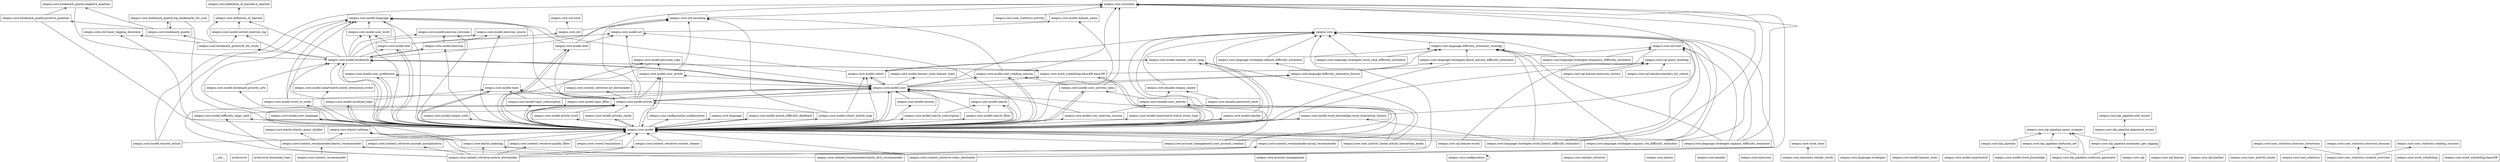 digraph "packages" {
rankdir=BT
charset="utf-8"
"__init__" [color="black", label=<__init__>, shape="box", style="solid"];
"archrcover" [color="black", label=<archrcover>, shape="box", style="solid"];
"archrcover.download_repo" [color="black", label=<archrcover.download_repo>, shape="box", style="solid"];
"zeeguu.core" [color="black", label=<zeeguu.core>, shape="box", style="solid"];
"zeeguu.core.account_management" [color="black", label=<zeeguu.core.account_management>, shape="box", style="solid"];
"zeeguu.core.account_management.user_account_creation" [color="black", label=<zeeguu.core.account_management.user_account_creation>, shape="box", style="solid"];
"zeeguu.core.bookmark_quality" [color="black", label=<zeeguu.core.bookmark_quality>, shape="box", style="solid"];
"zeeguu.core.bookmark_quality.fit_for_study" [color="black", label=<zeeguu.core.bookmark_quality.fit_for_study>, shape="box", style="solid"];
"zeeguu.core.bookmark_quality.negative_qualities" [color="black", label=<zeeguu.core.bookmark_quality.negative_qualities>, shape="box", style="solid"];
"zeeguu.core.bookmark_quality.positive_qualities" [color="black", label=<zeeguu.core.bookmark_quality.positive_qualities>, shape="box", style="solid"];
"zeeguu.core.bookmark_quality.top_bookmarks_for_user" [color="black", label=<zeeguu.core.bookmark_quality.top_bookmarks_for_user>, shape="box", style="solid"];
"zeeguu.core.configuration" [color="black", label=<zeeguu.core.configuration>, shape="box", style="solid"];
"zeeguu.core.configuration.configuration" [color="black", label=<zeeguu.core.configuration.configuration>, shape="box", style="solid"];
"zeeguu.core.constants" [color="black", label=<zeeguu.core.constants>, shape="box", style="solid"];
"zeeguu.core.content_recommender" [color="black", label=<zeeguu.core.content_recommender>, shape="box", style="solid"];
"zeeguu.core.content_recommender.elastic_first_recommender" [color="black", label=<zeeguu.core.content_recommender.elastic_first_recommender>, shape="box", style="solid"];
"zeeguu.core.content_recommender.elastic_recommender" [color="black", label=<zeeguu.core.content_recommender.elastic_recommender>, shape="box", style="solid"];
"zeeguu.core.content_recommender.mysql_recommender" [color="black", label=<zeeguu.core.content_recommender.mysql_recommender>, shape="box", style="solid"];
"zeeguu.core.content_retriever" [color="black", label=<zeeguu.core.content_retriever>, shape="box", style="solid"];
"zeeguu.core.content_retriever.article_downloader" [color="black", label=<zeeguu.core.content_retriever.article_downloader>, shape="box", style="solid"];
"zeeguu.core.content_retriever.content_cleaner" [color="black", label=<zeeguu.core.content_retriever.content_cleaner>, shape="box", style="solid"];
"zeeguu.core.content_retriever.quality_filter" [color="black", label=<zeeguu.core.content_retriever.quality_filter>, shape="box", style="solid"];
"zeeguu.core.content_retriever.unicode_normalization" [color="black", label=<zeeguu.core.content_retriever.unicode_normalization>, shape="box", style="solid"];
"zeeguu.core.content_retriever.url_downloader" [color="black", label=<zeeguu.core.content_retriever.url_downloader>, shape="box", style="solid"];
"zeeguu.core.content_retriever.video_dowloader" [color="black", label=<zeeguu.core.content_retriever.video_dowloader>, shape="box", style="solid"];
"zeeguu.core.crowd_translations" [color="black", label=<zeeguu.core.crowd_translations>, shape="box", style="solid"];
"zeeguu.core.definition_of_learned" [color="black", label=<zeeguu.core.definition_of_learned>, shape="box", style="solid"];
"zeeguu.core.definition_of_learned.is_learned" [color="black", label=<zeeguu.core.definition_of_learned.is_learned>, shape="box", style="solid"];
"zeeguu.core.elastic" [color="black", label=<zeeguu.core.elastic>, shape="box", style="solid"];
"zeeguu.core.elastic.elastic_query_builder" [color="black", label=<zeeguu.core.elastic.elastic_query_builder>, shape="box", style="solid"];
"zeeguu.core.elastic.indexing" [color="black", label=<zeeguu.core.elastic.indexing>, shape="box", style="solid"];
"zeeguu.core.elastic.settings" [color="black", label=<zeeguu.core.elastic.settings>, shape="box", style="solid"];
"zeeguu.core.emailer" [color="black", label=<zeeguu.core.emailer>, shape="box", style="solid"];
"zeeguu.core.emailer.password_reset" [color="black", label=<zeeguu.core.emailer.password_reset>, shape="box", style="solid"];
"zeeguu.core.emailer.user_activity" [color="black", label=<zeeguu.core.emailer.user_activity>, shape="box", style="solid"];
"zeeguu.core.emailer.zeeguu_mailer" [color="black", label=<zeeguu.core.emailer.zeeguu_mailer>, shape="box", style="solid"];
"zeeguu.core.exercises" [color="black", label=<zeeguu.core.exercises>, shape="box", style="solid"];
"zeeguu.core.exercises.similar_words" [color="black", label=<zeeguu.core.exercises.similar_words>, shape="box", style="solid"];
"zeeguu.core.language" [color="black", label=<zeeguu.core.language>, shape="box", style="solid"];
"zeeguu.core.language.difficulty_estimator_factory" [color="black", label=<zeeguu.core.language.difficulty_estimator_factory>, shape="box", style="solid"];
"zeeguu.core.language.difficulty_estimator_strategy" [color="black", label=<zeeguu.core.language.difficulty_estimator_strategy>, shape="box", style="solid"];
"zeeguu.core.language.strategies" [color="black", label=<zeeguu.core.language.strategies>, shape="box", style="solid"];
"zeeguu.core.language.strategies.cognacy_difficulty_estimator" [color="black", label=<zeeguu.core.language.strategies.cognacy_difficulty_estimator>, shape="box", style="solid"];
"zeeguu.core.language.strategies.cognacy_wh_difficulty_estimator" [color="black", label=<zeeguu.core.language.strategies.cognacy_wh_difficulty_estimator>, shape="box", style="solid"];
"zeeguu.core.language.strategies.default_difficulty_estimator" [color="black", label=<zeeguu.core.language.strategies.default_difficulty_estimator>, shape="box", style="solid"];
"zeeguu.core.language.strategies.flesch_kincaid_difficulty_estimator" [color="black", label=<zeeguu.core.language.strategies.flesch_kincaid_difficulty_estimator>, shape="box", style="solid"];
"zeeguu.core.language.strategies.frequency_difficulty_estimator" [color="black", label=<zeeguu.core.language.strategies.frequency_difficulty_estimator>, shape="box", style="solid"];
"zeeguu.core.language.strategies.word_history_difficulty_estimator" [color="black", label=<zeeguu.core.language.strategies.word_history_difficulty_estimator>, shape="box", style="solid"];
"zeeguu.core.language.strategies.word_rank_difficulty_estimator" [color="black", label=<zeeguu.core.language.strategies.word_rank_difficulty_estimator>, shape="box", style="solid"];
"zeeguu.core.model" [color="black", label=<zeeguu.core.model>, shape="box", style="solid"];
"zeeguu.core.model.article" [color="black", label=<zeeguu.core.model.article>, shape="box", style="solid"];
"zeeguu.core.model.article_difficulty_feedback" [color="black", label=<zeeguu.core.model.article_difficulty_feedback>, shape="box", style="solid"];
"zeeguu.core.model.article_word" [color="black", label=<zeeguu.core.model.article_word>, shape="box", style="solid"];
"zeeguu.core.model.articles_cache" [color="black", label=<zeeguu.core.model.articles_cache>, shape="box", style="solid"];
"zeeguu.core.model.bookmark" [color="black", label=<zeeguu.core.model.bookmark>, shape="box", style="solid"];
"zeeguu.core.model.bookmark_priority_arts" [color="black", label=<zeeguu.core.model.bookmark_priority_arts>, shape="box", style="solid"];
"zeeguu.core.model.cohort" [color="black", label=<zeeguu.core.model.cohort>, shape="box", style="solid"];
"zeeguu.core.model.cohort_article_map" [color="black", label=<zeeguu.core.model.cohort_article_map>, shape="box", style="solid"];
"zeeguu.core.model.difficulty_lingo_rank" [color="black", label=<zeeguu.core.model.difficulty_lingo_rank>, shape="box", style="solid"];
"zeeguu.core.model.domain_name" [color="black", label=<zeeguu.core.model.domain_name>, shape="box", style="solid"];
"zeeguu.core.model.exercise" [color="black", label=<zeeguu.core.model.exercise>, shape="box", style="solid"];
"zeeguu.core.model.exercise_outcome" [color="black", label=<zeeguu.core.model.exercise_outcome>, shape="box", style="solid"];
"zeeguu.core.model.exercise_source" [color="black", label=<zeeguu.core.model.exercise_source>, shape="box", style="solid"];
"zeeguu.core.model.feed" [color="black", label=<zeeguu.core.model.feed>, shape="box", style="solid"];
"zeeguu.core.model.language" [color="black", label=<zeeguu.core.model.language>, shape="box", style="solid"];
"zeeguu.core.model.learner_stats" [color="black", label=<zeeguu.core.model.learner_stats>, shape="box", style="solid"];
"zeeguu.core.model.learner_stats.learner_stats" [color="black", label=<zeeguu.core.model.learner_stats.learner_stats>, shape="box", style="solid"];
"zeeguu.core.model.localized_topic" [color="black", label=<zeeguu.core.model.localized_topic>, shape="box", style="solid"];
"zeeguu.core.model.personal_copy" [color="black", label=<zeeguu.core.model.personal_copy>, shape="box", style="solid"];
"zeeguu.core.model.search" [color="black", label=<zeeguu.core.model.search>, shape="box", style="solid"];
"zeeguu.core.model.search_filter" [color="black", label=<zeeguu.core.model.search_filter>, shape="box", style="solid"];
"zeeguu.core.model.search_subscription" [color="black", label=<zeeguu.core.model.search_subscription>, shape="box", style="solid"];
"zeeguu.core.model.session" [color="black", label=<zeeguu.core.model.session>, shape="box", style="solid"];
"zeeguu.core.model.smartwatch" [color="black", label=<zeeguu.core.model.smartwatch>, shape="box", style="solid"];
"zeeguu.core.model.smartwatch.watch_event_type" [color="black", label=<zeeguu.core.model.smartwatch.watch_event_type>, shape="box", style="solid"];
"zeeguu.core.model.smartwatch.watch_interaction_event" [color="black", label=<zeeguu.core.model.smartwatch.watch_interaction_event>, shape="box", style="solid"];
"zeeguu.core.model.sorted_exercise_log" [color="black", label=<zeeguu.core.model.sorted_exercise_log>, shape="box", style="solid"];
"zeeguu.core.model.starred_article" [color="black", label=<zeeguu.core.model.starred_article>, shape="box", style="solid"];
"zeeguu.core.model.teacher" [color="black", label=<zeeguu.core.model.teacher>, shape="box", style="solid"];
"zeeguu.core.model.teacher_cohort_map" [color="black", label=<zeeguu.core.model.teacher_cohort_map>, shape="box", style="solid"];
"zeeguu.core.model.text" [color="black", label=<zeeguu.core.model.text>, shape="box", style="solid"];
"zeeguu.core.model.topic" [color="black", label=<zeeguu.core.model.topic>, shape="box", style="solid"];
"zeeguu.core.model.topic_filter" [color="black", label=<zeeguu.core.model.topic_filter>, shape="box", style="solid"];
"zeeguu.core.model.topic_subscription" [color="black", label=<zeeguu.core.model.topic_subscription>, shape="box", style="solid"];
"zeeguu.core.model.unique_code" [color="black", label=<zeeguu.core.model.unique_code>, shape="box", style="solid"];
"zeeguu.core.model.url" [color="black", label=<zeeguu.core.model.url>, shape="box", style="solid"];
"zeeguu.core.model.user" [color="black", label=<zeeguu.core.model.user>, shape="box", style="solid"];
"zeeguu.core.model.user_activitiy_data" [color="black", label=<zeeguu.core.model.user_activitiy_data>, shape="box", style="solid"];
"zeeguu.core.model.user_article" [color="black", label=<zeeguu.core.model.user_article>, shape="box", style="solid"];
"zeeguu.core.model.user_exercise_session" [color="black", label=<zeeguu.core.model.user_exercise_session>, shape="box", style="solid"];
"zeeguu.core.model.user_language" [color="black", label=<zeeguu.core.model.user_language>, shape="box", style="solid"];
"zeeguu.core.model.user_preference" [color="black", label=<zeeguu.core.model.user_preference>, shape="box", style="solid"];
"zeeguu.core.model.user_reading_session" [color="black", label=<zeeguu.core.model.user_reading_session>, shape="box", style="solid"];
"zeeguu.core.model.user_word" [color="black", label=<zeeguu.core.model.user_word>, shape="box", style="solid"];
"zeeguu.core.model.word_knowledge" [color="black", label=<zeeguu.core.model.word_knowledge>, shape="box", style="solid"];
"zeeguu.core.model.word_knowledge.word_interaction_history" [color="black", label=<zeeguu.core.model.word_knowledge.word_interaction_history>, shape="box", style="solid"];
"zeeguu.core.model.word_to_study" [color="black", label=<zeeguu.core.model.word_to_study>, shape="box", style="solid"];
"zeeguu.core.nlp_pipeline" [color="black", label=<zeeguu.core.nlp_pipeline>, shape="box", style="solid"];
"zeeguu.core.nlp_pipeline.alignment_errant" [color="black", label=<zeeguu.core.nlp_pipeline.alignment_errant>, shape="box", style="solid"];
"zeeguu.core.nlp_pipeline.automatic_gec_tagging" [color="black", label=<zeeguu.core.nlp_pipeline.automatic_gec_tagging>, shape="box", style="solid"];
"zeeguu.core.nlp_pipeline.confusion_generator" [color="black", label=<zeeguu.core.nlp_pipeline.confusion_generator>, shape="box", style="solid"];
"zeeguu.core.nlp_pipeline.confusion_set" [color="black", label=<zeeguu.core.nlp_pipeline.confusion_set>, shape="box", style="solid"];
"zeeguu.core.nlp_pipeline.edit_errant" [color="black", label=<zeeguu.core.nlp_pipeline.edit_errant>, shape="box", style="solid"];
"zeeguu.core.nlp_pipeline.spacy_wrapper" [color="black", label=<zeeguu.core.nlp_pipeline.spacy_wrapper>, shape="box", style="solid"];
"zeeguu.core.sql" [color="black", label=<zeeguu.core.sql>, shape="box", style="solid"];
"zeeguu.core.sql.learner" [color="black", label=<zeeguu.core.sql.learner>, shape="box", style="solid"];
"zeeguu.core.sql.learner.exercises_history" [color="black", label=<zeeguu.core.sql.learner.exercises_history>, shape="box", style="solid"];
"zeeguu.core.sql.learner.words" [color="black", label=<zeeguu.core.sql.learner.words>, shape="box", style="solid"];
"zeeguu.core.sql.query_building" [color="black", label=<zeeguu.core.sql.query_building>, shape="box", style="solid"];
"zeeguu.core.sql.teacher" [color="black", label=<zeeguu.core.sql.teacher>, shape="box", style="solid"];
"zeeguu.core.sql.teacher.teachers_for_cohort" [color="black", label=<zeeguu.core.sql.teacher.teachers_for_cohort>, shape="box", style="solid"];
"zeeguu.core.user_activity_hooks" [color="black", label=<zeeguu.core.user_activity_hooks>, shape="box", style="solid"];
"zeeguu.core.user_activity_hooks.article_interaction_hooks" [color="black", label=<zeeguu.core.user_activity_hooks.article_interaction_hooks>, shape="box", style="solid"];
"zeeguu.core.user_statistics" [color="black", label=<zeeguu.core.user_statistics>, shape="box", style="solid"];
"zeeguu.core.user_statistics.activity" [color="black", label=<zeeguu.core.user_statistics.activity>, shape="box", style="solid"];
"zeeguu.core.user_statistics.exercise_corectness" [color="black", label=<zeeguu.core.user_statistics.exercise_corectness>, shape="box", style="solid"];
"zeeguu.core.user_statistics.exercise_sessions" [color="black", label=<zeeguu.core.user_statistics.exercise_sessions>, shape="box", style="solid"];
"zeeguu.core.user_statistics.reading_sessions" [color="black", label=<zeeguu.core.user_statistics.reading_sessions>, shape="box", style="solid"];
"zeeguu.core.user_statistics.student_overview" [color="black", label=<zeeguu.core.user_statistics.student_overview>, shape="box", style="solid"];
"zeeguu.core.util" [color="black", label=<zeeguu.core.util>, shape="box", style="solid"];
"zeeguu.core.util.encoding" [color="black", label=<zeeguu.core.util.encoding>, shape="box", style="solid"];
"zeeguu.core.util.hash" [color="black", label=<zeeguu.core.util.hash>, shape="box", style="solid"];
"zeeguu.core.util.text" [color="black", label=<zeeguu.core.util.text>, shape="box", style="solid"];
"zeeguu.core.util.timer_logging_decorator" [color="black", label=<zeeguu.core.util.timer_logging_decorator>, shape="box", style="solid"];
"zeeguu.core.word_scheduling" [color="black", label=<zeeguu.core.word_scheduling>, shape="box", style="solid"];
"zeeguu.core.word_scheduling.basicSR" [color="black", label=<zeeguu.core.word_scheduling.basicSR>, shape="box", style="solid"];
"zeeguu.core.word_scheduling.basicSR.basicSR" [color="black", label=<zeeguu.core.word_scheduling.basicSR.basicSR>, shape="box", style="solid"];
"zeeguu.core.word_stats" [color="black", label=<zeeguu.core.word_stats>, shape="box", style="solid"];
"zeeguu.core.account_management.user_account_creation" -> "zeeguu.core.emailer.user_activity" [arrowhead="open", arrowtail="none"];
"zeeguu.core.account_management.user_account_creation" -> "zeeguu.core.model" [arrowhead="open", arrowtail="none"];
"zeeguu.core.account_management.user_account_creation" -> "zeeguu.core.model.user" [arrowhead="open", arrowtail="none"];
"zeeguu.core.bookmark_quality" -> "zeeguu.core.bookmark_quality.negative_qualities" [arrowhead="open", arrowtail="none"];
"zeeguu.core.bookmark_quality" -> "zeeguu.core.bookmark_quality.positive_qualities" [arrowhead="open", arrowtail="none"];
"zeeguu.core.bookmark_quality" -> "zeeguu.core.bookmark_quality.top_bookmarks_for_user" [arrowhead="open", arrowtail="none"];
"zeeguu.core.bookmark_quality.fit_for_study" -> "zeeguu.core.bookmark_quality" [arrowhead="open", arrowtail="none"];
"zeeguu.core.bookmark_quality.fit_for_study" -> "zeeguu.core.definition_of_learned" [arrowhead="open", arrowtail="none"];
"zeeguu.core.bookmark_quality.fit_for_study" -> "zeeguu.core.model.sorted_exercise_log" [arrowhead="open", arrowtail="none"];
"zeeguu.core.bookmark_quality.fit_for_study" -> "zeeguu.core.util.timer_logging_decorator" [arrowhead="open", arrowtail="none"];
"zeeguu.core.bookmark_quality.negative_qualities" -> "zeeguu.core.model.bookmark" [arrowhead="open", arrowtail="none"];
"zeeguu.core.bookmark_quality.positive_qualities" -> "zeeguu.core.bookmark_quality.negative_qualities" [arrowhead="open", arrowtail="none"];
"zeeguu.core.bookmark_quality.positive_qualities" -> "zeeguu.core.model" [arrowhead="open", arrowtail="none"];
"zeeguu.core.bookmark_quality.top_bookmarks_for_user" -> "zeeguu.core.bookmark_quality" [arrowhead="open", arrowtail="none"];
"zeeguu.core.bookmark_quality.top_bookmarks_for_user" -> "zeeguu.core.model" [arrowhead="open", arrowtail="none"];
"zeeguu.core.configuration" -> "zeeguu.core.configuration" [arrowhead="open", arrowtail="none"];
"zeeguu.core.content_recommender" -> "zeeguu.core.content_recommender.elastic_recommender" [arrowhead="open", arrowtail="none"];
"zeeguu.core.content_recommender.elastic_first_recommender" -> "zeeguu.core" [arrowhead="open", arrowtail="none"];
"zeeguu.core.content_recommender.elastic_first_recommender" -> "zeeguu.core.content_recommender.elastic_recommender" [arrowhead="open", arrowtail="none"];
"zeeguu.core.content_recommender.elastic_first_recommender" -> "zeeguu.core.content_recommender.mysql_recommender" [arrowhead="open", arrowtail="none"];
"zeeguu.core.content_recommender.elastic_recommender" -> "zeeguu.core.elastic.elastic_query_builder" [arrowhead="open", arrowtail="none"];
"zeeguu.core.content_recommender.elastic_recommender" -> "zeeguu.core.elastic.settings" [arrowhead="open", arrowtail="none"];
"zeeguu.core.content_recommender.elastic_recommender" -> "zeeguu.core.model" [arrowhead="open", arrowtail="none"];
"zeeguu.core.content_recommender.elastic_recommender" -> "zeeguu.core.util.timer_logging_decorator" [arrowhead="open", arrowtail="none"];
"zeeguu.core.content_recommender.mysql_recommender" -> "zeeguu.core" [arrowhead="open", arrowtail="none"];
"zeeguu.core.content_recommender.mysql_recommender" -> "zeeguu.core.model" [arrowhead="open", arrowtail="none"];
"zeeguu.core.content_retriever.article_downloader" -> "zeeguu.core" [arrowhead="open", arrowtail="none"];
"zeeguu.core.content_retriever.article_downloader" -> "zeeguu.core.content_retriever.content_cleaner" [arrowhead="open", arrowtail="none"];
"zeeguu.core.content_retriever.article_downloader" -> "zeeguu.core.content_retriever.quality_filter" [arrowhead="open", arrowtail="none"];
"zeeguu.core.content_retriever.article_downloader" -> "zeeguu.core.content_retriever.unicode_normalization" [arrowhead="open", arrowtail="none"];
"zeeguu.core.content_retriever.article_downloader" -> "zeeguu.core.elastic.indexing" [arrowhead="open", arrowtail="none"];
"zeeguu.core.content_retriever.article_downloader" -> "zeeguu.core.elastic.settings" [arrowhead="open", arrowtail="none"];
"zeeguu.core.content_retriever.article_downloader" -> "zeeguu.core.model" [arrowhead="open", arrowtail="none"];
"zeeguu.core.content_retriever.article_downloader" -> "zeeguu.core.model.article" [arrowhead="open", arrowtail="none"];
"zeeguu.core.content_retriever.article_downloader" -> "zeeguu.core.model.difficulty_lingo_rank" [arrowhead="open", arrowtail="none"];
"zeeguu.core.content_retriever.content_cleaner" -> "zeeguu.core.model" [arrowhead="open", arrowtail="none"];
"zeeguu.core.content_retriever.quality_filter" -> "zeeguu.core.model" [arrowhead="open", arrowtail="none"];
"zeeguu.core.content_retriever.video_dowloader" -> "zeeguu.core" [arrowhead="open", arrowtail="none"];
"zeeguu.core.content_retriever.video_dowloader" -> "zeeguu.core.constants" [arrowhead="open", arrowtail="none"];
"zeeguu.core.content_retriever.video_dowloader" -> "zeeguu.core.elastic.indexing" [arrowhead="open", arrowtail="none"];
"zeeguu.core.content_retriever.video_dowloader" -> "zeeguu.core.elastic.settings" [arrowhead="open", arrowtail="none"];
"zeeguu.core.content_retriever.video_dowloader" -> "zeeguu.core.model" [arrowhead="open", arrowtail="none"];
"zeeguu.core.crowd_translations" -> "zeeguu.core.model" [arrowhead="open", arrowtail="none"];
"zeeguu.core.definition_of_learned" -> "zeeguu.core.definition_of_learned.is_learned" [arrowhead="open", arrowtail="none"];
"zeeguu.core.elastic.indexing" -> "zeeguu.core.elastic.settings" [arrowhead="open", arrowtail="none"];
"zeeguu.core.elastic.indexing" -> "zeeguu.core.model" [arrowhead="open", arrowtail="none"];
"zeeguu.core.elastic.indexing" -> "zeeguu.core.model.article" [arrowhead="open", arrowtail="none"];
"zeeguu.core.elastic.indexing" -> "zeeguu.core.model.difficulty_lingo_rank" [arrowhead="open", arrowtail="none"];
"zeeguu.core.emailer.password_reset" -> "zeeguu.core.emailer.zeeguu_mailer" [arrowhead="open", arrowtail="none"];
"zeeguu.core.emailer.user_activity" -> "zeeguu.core.emailer.zeeguu_mailer" [arrowhead="open", arrowtail="none"];
"zeeguu.core.emailer.user_activity" -> "zeeguu.core.model" [arrowhead="open", arrowtail="none"];
"zeeguu.core.emailer.user_activity" -> "zeeguu.core.model.user_activitiy_data" [arrowhead="open", arrowtail="none"];
"zeeguu.core.emailer.zeeguu_mailer" -> "zeeguu.core" [arrowhead="open", arrowtail="none"];
"zeeguu.core.exercises.similar_words" -> "zeeguu.core.word_stats" [arrowhead="open", arrowtail="none"];
"zeeguu.core.language.difficulty_estimator_factory" -> "zeeguu.core.language.difficulty_estimator_strategy" [arrowhead="open", arrowtail="none"];
"zeeguu.core.language.difficulty_estimator_factory" -> "zeeguu.core.language.strategies.default_difficulty_estimator" [arrowhead="open", arrowtail="none"];
"zeeguu.core.language.difficulty_estimator_factory" -> "zeeguu.core.language.strategies.flesch_kincaid_difficulty_estimator" [arrowhead="open", arrowtail="none"];
"zeeguu.core.language.difficulty_estimator_strategy" -> "zeeguu.core" [arrowhead="open", arrowtail="none"];
"zeeguu.core.language.strategies.cognacy_difficulty_estimator" -> "zeeguu.core" [arrowhead="open", arrowtail="none"];
"zeeguu.core.language.strategies.cognacy_difficulty_estimator" -> "zeeguu.core.constants" [arrowhead="open", arrowtail="none"];
"zeeguu.core.language.strategies.cognacy_difficulty_estimator" -> "zeeguu.core.language.difficulty_estimator_strategy" [arrowhead="open", arrowtail="none"];
"zeeguu.core.language.strategies.cognacy_difficulty_estimator" -> "zeeguu.core.model" [arrowhead="open", arrowtail="none"];
"zeeguu.core.language.strategies.cognacy_difficulty_estimator" -> "zeeguu.core.util.text" [arrowhead="open", arrowtail="none"];
"zeeguu.core.language.strategies.cognacy_wh_difficulty_estimator" -> "zeeguu.core" [arrowhead="open", arrowtail="none"];
"zeeguu.core.language.strategies.cognacy_wh_difficulty_estimator" -> "zeeguu.core.constants" [arrowhead="open", arrowtail="none"];
"zeeguu.core.language.strategies.cognacy_wh_difficulty_estimator" -> "zeeguu.core.language.difficulty_estimator_strategy" [arrowhead="open", arrowtail="none"];
"zeeguu.core.language.strategies.cognacy_wh_difficulty_estimator" -> "zeeguu.core.model" [arrowhead="open", arrowtail="none"];
"zeeguu.core.language.strategies.cognacy_wh_difficulty_estimator" -> "zeeguu.core.util.text" [arrowhead="open", arrowtail="none"];
"zeeguu.core.language.strategies.default_difficulty_estimator" -> "zeeguu.core" [arrowhead="open", arrowtail="none"];
"zeeguu.core.language.strategies.default_difficulty_estimator" -> "zeeguu.core.language.difficulty_estimator_strategy" [arrowhead="open", arrowtail="none"];
"zeeguu.core.language.strategies.flesch_kincaid_difficulty_estimator" -> "zeeguu.core.language.difficulty_estimator_strategy" [arrowhead="open", arrowtail="none"];
"zeeguu.core.language.strategies.flesch_kincaid_difficulty_estimator" -> "zeeguu.core.model" [arrowhead="open", arrowtail="none"];
"zeeguu.core.language.strategies.flesch_kincaid_difficulty_estimator" -> "zeeguu.core.util.text" [arrowhead="open", arrowtail="none"];
"zeeguu.core.language.strategies.frequency_difficulty_estimator" -> "zeeguu.core" [arrowhead="open", arrowtail="none"];
"zeeguu.core.language.strategies.frequency_difficulty_estimator" -> "zeeguu.core.language.difficulty_estimator_strategy" [arrowhead="open", arrowtail="none"];
"zeeguu.core.language.strategies.frequency_difficulty_estimator" -> "zeeguu.core.util.text" [arrowhead="open", arrowtail="none"];
"zeeguu.core.language.strategies.word_history_difficulty_estimator" -> "zeeguu.core" [arrowhead="open", arrowtail="none"];
"zeeguu.core.language.strategies.word_history_difficulty_estimator" -> "zeeguu.core.constants" [arrowhead="open", arrowtail="none"];
"zeeguu.core.language.strategies.word_history_difficulty_estimator" -> "zeeguu.core.language.difficulty_estimator_strategy" [arrowhead="open", arrowtail="none"];
"zeeguu.core.language.strategies.word_history_difficulty_estimator" -> "zeeguu.core.model" [arrowhead="open", arrowtail="none"];
"zeeguu.core.language.strategies.word_history_difficulty_estimator" -> "zeeguu.core.model.word_knowledge.word_interaction_history" [arrowhead="open", arrowtail="none"];
"zeeguu.core.language.strategies.word_history_difficulty_estimator" -> "zeeguu.core.util.text" [arrowhead="open", arrowtail="none"];
"zeeguu.core.language.strategies.word_rank_difficulty_estimator" -> "zeeguu.core" [arrowhead="open", arrowtail="none"];
"zeeguu.core.language.strategies.word_rank_difficulty_estimator" -> "zeeguu.core.language.difficulty_estimator_strategy" [arrowhead="open", arrowtail="none"];
"zeeguu.core.model" -> "zeeguu.core.configuration.configuration" [arrowhead="open", arrowtail="none"];
"zeeguu.core.model" -> "zeeguu.core.language" [arrowhead="open", arrowtail="none"];
"zeeguu.core.model" -> "zeeguu.core.model.article" [arrowhead="open", arrowtail="none"];
"zeeguu.core.model" -> "zeeguu.core.model.article_difficulty_feedback" [arrowhead="open", arrowtail="none"];
"zeeguu.core.model" -> "zeeguu.core.model.article_word" [arrowhead="open", arrowtail="none"];
"zeeguu.core.model" -> "zeeguu.core.model.articles_cache" [arrowhead="open", arrowtail="none"];
"zeeguu.core.model" -> "zeeguu.core.model.bookmark" [arrowhead="open", arrowtail="none"];
"zeeguu.core.model" -> "zeeguu.core.model.bookmark_priority_arts" [arrowhead="open", arrowtail="none"];
"zeeguu.core.model" -> "zeeguu.core.model.cohort" [arrowhead="open", arrowtail="none"];
"zeeguu.core.model" -> "zeeguu.core.model.cohort_article_map" [arrowhead="open", arrowtail="none"];
"zeeguu.core.model" -> "zeeguu.core.model.difficulty_lingo_rank" [arrowhead="open", arrowtail="none"];
"zeeguu.core.model" -> "zeeguu.core.model.domain_name" [arrowhead="open", arrowtail="none"];
"zeeguu.core.model" -> "zeeguu.core.model.exercise" [arrowhead="open", arrowtail="none"];
"zeeguu.core.model" -> "zeeguu.core.model.exercise_outcome" [arrowhead="open", arrowtail="none"];
"zeeguu.core.model" -> "zeeguu.core.model.exercise_source" [arrowhead="open", arrowtail="none"];
"zeeguu.core.model" -> "zeeguu.core.model.feed" [arrowhead="open", arrowtail="none"];
"zeeguu.core.model" -> "zeeguu.core.model.localized_topic" [arrowhead="open", arrowtail="none"];
"zeeguu.core.model" -> "zeeguu.core.model.personal_copy" [arrowhead="open", arrowtail="none"];
"zeeguu.core.model" -> "zeeguu.core.model.search" [arrowhead="open", arrowtail="none"];
"zeeguu.core.model" -> "zeeguu.core.model.search_filter" [arrowhead="open", arrowtail="none"];
"zeeguu.core.model" -> "zeeguu.core.model.search_subscription" [arrowhead="open", arrowtail="none"];
"zeeguu.core.model" -> "zeeguu.core.model.session" [arrowhead="open", arrowtail="none"];
"zeeguu.core.model" -> "zeeguu.core.model.smartwatch.watch_event_type" [arrowhead="open", arrowtail="none"];
"zeeguu.core.model" -> "zeeguu.core.model.smartwatch.watch_interaction_event" [arrowhead="open", arrowtail="none"];
"zeeguu.core.model" -> "zeeguu.core.model.teacher" [arrowhead="open", arrowtail="none"];
"zeeguu.core.model" -> "zeeguu.core.model.teacher_cohort_map" [arrowhead="open", arrowtail="none"];
"zeeguu.core.model" -> "zeeguu.core.model.text" [arrowhead="open", arrowtail="none"];
"zeeguu.core.model" -> "zeeguu.core.model.topic" [arrowhead="open", arrowtail="none"];
"zeeguu.core.model" -> "zeeguu.core.model.topic_filter" [arrowhead="open", arrowtail="none"];
"zeeguu.core.model" -> "zeeguu.core.model.topic_subscription" [arrowhead="open", arrowtail="none"];
"zeeguu.core.model" -> "zeeguu.core.model.unique_code" [arrowhead="open", arrowtail="none"];
"zeeguu.core.model" -> "zeeguu.core.model.url" [arrowhead="open", arrowtail="none"];
"zeeguu.core.model" -> "zeeguu.core.model.user" [arrowhead="open", arrowtail="none"];
"zeeguu.core.model" -> "zeeguu.core.model.user_activitiy_data" [arrowhead="open", arrowtail="none"];
"zeeguu.core.model" -> "zeeguu.core.model.user_article" [arrowhead="open", arrowtail="none"];
"zeeguu.core.model" -> "zeeguu.core.model.user_exercise_session" [arrowhead="open", arrowtail="none"];
"zeeguu.core.model" -> "zeeguu.core.model.user_language" [arrowhead="open", arrowtail="none"];
"zeeguu.core.model" -> "zeeguu.core.model.user_preference" [arrowhead="open", arrowtail="none"];
"zeeguu.core.model" -> "zeeguu.core.model.user_reading_session" [arrowhead="open", arrowtail="none"];
"zeeguu.core.model" -> "zeeguu.core.model.user_word" [arrowhead="open", arrowtail="none"];
"zeeguu.core.model" -> "zeeguu.core.model.word_knowledge.word_interaction_history" [arrowhead="open", arrowtail="none"];
"zeeguu.core.model" -> "zeeguu.core.model.word_to_study" [arrowhead="open", arrowtail="none"];
"zeeguu.core.model" -> "zeeguu.core.word_scheduling.basicSR.basicSR" [arrowhead="open", arrowtail="none"];
"zeeguu.core.model.article" -> "zeeguu.core.content_retriever.url_downloader" [arrowhead="open", arrowtail="none"];
"zeeguu.core.model.article" -> "zeeguu.core.language.difficulty_estimator_factory" [arrowhead="open", arrowtail="none"];
"zeeguu.core.model.article" -> "zeeguu.core.model" [arrowhead="open", arrowtail="none"];
"zeeguu.core.model.article" -> "zeeguu.core.model.feed" [arrowhead="open", arrowtail="none"];
"zeeguu.core.model.article" -> "zeeguu.core.model.language" [arrowhead="open", arrowtail="none"];
"zeeguu.core.model.article" -> "zeeguu.core.model.topic" [arrowhead="open", arrowtail="none"];
"zeeguu.core.model.article" -> "zeeguu.core.model.url" [arrowhead="open", arrowtail="none"];
"zeeguu.core.model.article" -> "zeeguu.core.model.user" [arrowhead="open", arrowtail="none"];
"zeeguu.core.model.article" -> "zeeguu.core.model.user_article" [arrowhead="open", arrowtail="none"];
"zeeguu.core.model.article" -> "zeeguu.core.util.encoding" [arrowhead="open", arrowtail="none"];
"zeeguu.core.model.article_difficulty_feedback" -> "zeeguu.core.model" [arrowhead="open", arrowtail="none"];
"zeeguu.core.model.article_word" -> "zeeguu.core.model.article" [arrowhead="open", arrowtail="none"];
"zeeguu.core.model.articles_cache" -> "zeeguu.core.model" [arrowhead="open", arrowtail="none"];
"zeeguu.core.model.articles_cache" -> "zeeguu.core.model.article" [arrowhead="open", arrowtail="none"];
"zeeguu.core.model.bookmark" -> "zeeguu.core.bookmark_quality.fit_for_study" [arrowhead="open", arrowtail="none"];
"zeeguu.core.model.bookmark" -> "zeeguu.core.definition_of_learned" [arrowhead="open", arrowtail="none"];
"zeeguu.core.model.bookmark" -> "zeeguu.core.model" [arrowhead="open", arrowtail="none"];
"zeeguu.core.model.bookmark" -> "zeeguu.core.model.exercise" [arrowhead="open", arrowtail="none"];
"zeeguu.core.model.bookmark" -> "zeeguu.core.model.exercise_outcome" [arrowhead="open", arrowtail="none"];
"zeeguu.core.model.bookmark" -> "zeeguu.core.model.exercise_source" [arrowhead="open", arrowtail="none"];
"zeeguu.core.model.bookmark" -> "zeeguu.core.model.language" [arrowhead="open", arrowtail="none"];
"zeeguu.core.model.bookmark" -> "zeeguu.core.model.sorted_exercise_log" [arrowhead="open", arrowtail="none"];
"zeeguu.core.model.bookmark" -> "zeeguu.core.model.text" [arrowhead="open", arrowtail="none"];
"zeeguu.core.model.bookmark" -> "zeeguu.core.model.user" [arrowhead="open", arrowtail="none"];
"zeeguu.core.model.bookmark" -> "zeeguu.core.model.user_word" [arrowhead="open", arrowtail="none"];
"zeeguu.core.model.bookmark" -> "zeeguu.core.util.encoding" [arrowhead="open", arrowtail="none"];
"zeeguu.core.model.bookmark" -> "zeeguu.core.word_scheduling.basicSR.basicSR" [arrowhead="open", arrowtail="none"];
"zeeguu.core.model.bookmark_priority_arts" -> "zeeguu.core.model.bookmark" [arrowhead="open", arrowtail="none"];
"zeeguu.core.model.cohort" -> "zeeguu.core.model.language" [arrowhead="open", arrowtail="none"];
"zeeguu.core.model.cohort" -> "zeeguu.core.model.teacher_cohort_map" [arrowhead="open", arrowtail="none"];
"zeeguu.core.model.cohort" -> "zeeguu.core.model.user" [arrowhead="open", arrowtail="none"];
"zeeguu.core.model.cohort_article_map" -> "zeeguu.core.model.article" [arrowhead="open", arrowtail="none"];
"zeeguu.core.model.cohort_article_map" -> "zeeguu.core.model.cohort" [arrowhead="open", arrowtail="none"];
"zeeguu.core.model.cohort_article_map" -> "zeeguu.core.util.encoding" [arrowhead="open", arrowtail="none"];
"zeeguu.core.model.difficulty_lingo_rank" -> "zeeguu.core.model.article" [arrowhead="open", arrowtail="none"];
"zeeguu.core.model.exercise" -> "zeeguu.core.model.bookmark" [arrowhead="open", arrowtail="none"];
"zeeguu.core.model.exercise" -> "zeeguu.core.model.exercise_outcome" [arrowhead="open", arrowtail="none"];
"zeeguu.core.model.exercise" -> "zeeguu.core.model.exercise_source" [arrowhead="open", arrowtail="none"];
"zeeguu.core.model.feed" -> "zeeguu.core.constants" [arrowhead="open", arrowtail="none"];
"zeeguu.core.model.feed" -> "zeeguu.core.model" [arrowhead="open", arrowtail="none"];
"zeeguu.core.model.feed" -> "zeeguu.core.model.language" [arrowhead="open", arrowtail="none"];
"zeeguu.core.model.feed" -> "zeeguu.core.model.url" [arrowhead="open", arrowtail="none"];
"zeeguu.core.model.language" -> "zeeguu.core.model" [arrowhead="open", arrowtail="none"];
"zeeguu.core.model.localized_topic" -> "zeeguu.core.model" [arrowhead="open", arrowtail="none"];
"zeeguu.core.model.localized_topic" -> "zeeguu.core.model.language" [arrowhead="open", arrowtail="none"];
"zeeguu.core.model.localized_topic" -> "zeeguu.core.model.topic" [arrowhead="open", arrowtail="none"];
"zeeguu.core.model.personal_copy" -> "zeeguu.core.model.article" [arrowhead="open", arrowtail="none"];
"zeeguu.core.model.personal_copy" -> "zeeguu.core.model.user" [arrowhead="open", arrowtail="none"];
"zeeguu.core.model.search" -> "zeeguu.core.model" [arrowhead="open", arrowtail="none"];
"zeeguu.core.model.search_filter" -> "zeeguu.core.model.search" [arrowhead="open", arrowtail="none"];
"zeeguu.core.model.search_filter" -> "zeeguu.core.model.user" [arrowhead="open", arrowtail="none"];
"zeeguu.core.model.search_subscription" -> "zeeguu.core.model.search" [arrowhead="open", arrowtail="none"];
"zeeguu.core.model.search_subscription" -> "zeeguu.core.model.user" [arrowhead="open", arrowtail="none"];
"zeeguu.core.model.session" -> "zeeguu.core.model.user" [arrowhead="open", arrowtail="none"];
"zeeguu.core.model.smartwatch.watch_interaction_event" -> "zeeguu.core.model.bookmark" [arrowhead="open", arrowtail="none"];
"zeeguu.core.model.sorted_exercise_log" -> "zeeguu.core.definition_of_learned" [arrowhead="open", arrowtail="none"];
"zeeguu.core.model.starred_article" -> "zeeguu.core.constants" [arrowhead="open", arrowtail="none"];
"zeeguu.core.model.starred_article" -> "zeeguu.core.model" [arrowhead="open", arrowtail="none"];
"zeeguu.core.model.starred_article" -> "zeeguu.core.model.language" [arrowhead="open", arrowtail="none"];
"zeeguu.core.model.teacher" -> "zeeguu.core.model" [arrowhead="open", arrowtail="none"];
"zeeguu.core.model.teacher" -> "zeeguu.core.model.teacher_cohort_map" [arrowhead="open", arrowtail="none"];
"zeeguu.core.model.teacher_cohort_map" -> "zeeguu.core.model" [arrowhead="open", arrowtail="none"];
"zeeguu.core.model.teacher_cohort_map" -> "zeeguu.core.model.cohort" [arrowhead="open", arrowtail="none"];
"zeeguu.core.model.text" -> "zeeguu.core.model" [arrowhead="open", arrowtail="none"];
"zeeguu.core.model.text" -> "zeeguu.core.model.language" [arrowhead="open", arrowtail="none"];
"zeeguu.core.model.text" -> "zeeguu.core.model.url" [arrowhead="open", arrowtail="none"];
"zeeguu.core.model.text" -> "zeeguu.core.model.user_word" [arrowhead="open", arrowtail="none"];
"zeeguu.core.model.text" -> "zeeguu.core.util" [arrowhead="open", arrowtail="none"];
"zeeguu.core.model.topic" -> "zeeguu.core.model" [arrowhead="open", arrowtail="none"];
"zeeguu.core.model.topic_filter" -> "zeeguu.core.model.topic" [arrowhead="open", arrowtail="none"];
"zeeguu.core.model.topic_filter" -> "zeeguu.core.model.user" [arrowhead="open", arrowtail="none"];
"zeeguu.core.model.topic_subscription" -> "zeeguu.core.model.topic" [arrowhead="open", arrowtail="none"];
"zeeguu.core.model.topic_subscription" -> "zeeguu.core.model.user" [arrowhead="open", arrowtail="none"];
"zeeguu.core.model.url" -> "zeeguu.core.model.domain_name" [arrowhead="open", arrowtail="none"];
"zeeguu.core.model.user" -> "zeeguu.core" [arrowhead="open", arrowtail="none"];
"zeeguu.core.model.user" -> "zeeguu.core.language.difficulty_estimator_factory" [arrowhead="open", arrowtail="none"];
"zeeguu.core.model.user" -> "zeeguu.core.model" [arrowhead="open", arrowtail="none"];
"zeeguu.core.model.user" -> "zeeguu.core.model.article" [arrowhead="open", arrowtail="none"];
"zeeguu.core.model.user" -> "zeeguu.core.model.bookmark" [arrowhead="open", arrowtail="none"];
"zeeguu.core.model.user" -> "zeeguu.core.model.cohort" [arrowhead="open", arrowtail="none"];
"zeeguu.core.model.user" -> "zeeguu.core.model.learner_stats.learner_stats" [arrowhead="open", arrowtail="none"];
"zeeguu.core.model.user" -> "zeeguu.core.model.user_article" [arrowhead="open", arrowtail="none"];
"zeeguu.core.model.user" -> "zeeguu.core.model.user_preference" [arrowhead="open", arrowtail="none"];
"zeeguu.core.model.user" -> "zeeguu.core.model.user_reading_session" [arrowhead="open", arrowtail="none"];
"zeeguu.core.model.user" -> "zeeguu.core.word_scheduling.basicSR.basicSR" [arrowhead="open", arrowtail="none"];
"zeeguu.core.model.user_activitiy_data" -> "zeeguu.core.constants" [arrowhead="open", arrowtail="none"];
"zeeguu.core.model.user_activitiy_data" -> "zeeguu.core.model" [arrowhead="open", arrowtail="none"];
"zeeguu.core.model.user_activitiy_data" -> "zeeguu.core.model.user_reading_session" [arrowhead="open", arrowtail="none"];
"zeeguu.core.model.user_article" -> "zeeguu.core.model" [arrowhead="open", arrowtail="none"];
"zeeguu.core.model.user_article" -> "zeeguu.core.model.personal_copy" [arrowhead="open", arrowtail="none"];
"zeeguu.core.model.user_article" -> "zeeguu.core.util.encoding" [arrowhead="open", arrowtail="none"];
"zeeguu.core.model.user_exercise_session" -> "zeeguu.core.emailer.user_activity" [arrowhead="open", arrowtail="none"];
"zeeguu.core.model.user_exercise_session" -> "zeeguu.core.model.user" [arrowhead="open", arrowtail="none"];
"zeeguu.core.model.user_language" -> "zeeguu.core.model" [arrowhead="open", arrowtail="none"];
"zeeguu.core.model.user_language" -> "zeeguu.core.model.language" [arrowhead="open", arrowtail="none"];
"zeeguu.core.model.user_preference" -> "zeeguu.core.model" [arrowhead="open", arrowtail="none"];
"zeeguu.core.model.user_reading_session" -> "zeeguu.core.constants" [arrowhead="open", arrowtail="none"];
"zeeguu.core.model.user_reading_session" -> "zeeguu.core.model" [arrowhead="open", arrowtail="none"];
"zeeguu.core.model.user_reading_session" -> "zeeguu.core.util.encoding" [arrowhead="open", arrowtail="none"];
"zeeguu.core.model.user_word" -> "zeeguu.core.model.language" [arrowhead="open", arrowtail="none"];
"zeeguu.core.model.word_knowledge.word_interaction_history" -> "zeeguu.core.constants" [arrowhead="open", arrowtail="none"];
"zeeguu.core.model.word_knowledge.word_interaction_history" -> "zeeguu.core.model" [arrowhead="open", arrowtail="none"];
"zeeguu.core.model.word_to_study" -> "zeeguu.core.model.bookmark" [arrowhead="open", arrowtail="none"];
"zeeguu.core.model.word_to_study" -> "zeeguu.core.model.language" [arrowhead="open", arrowtail="none"];
"zeeguu.core.model.word_to_study" -> "zeeguu.core.model.user" [arrowhead="open", arrowtail="none"];
"zeeguu.core.nlp_pipeline" -> "zeeguu.core.nlp_pipeline.spacy_wrapper" [arrowhead="open", arrowtail="none"];
"zeeguu.core.nlp_pipeline.alignment_errant" -> "zeeguu.core.nlp_pipeline.edit_errant" [arrowhead="open", arrowtail="none"];
"zeeguu.core.nlp_pipeline.automatic_gec_tagging" -> "zeeguu.core.nlp_pipeline.alignment_errant" [arrowhead="open", arrowtail="none"];
"zeeguu.core.nlp_pipeline.automatic_gec_tagging" -> "zeeguu.core.nlp_pipeline.spacy_wrapper" [arrowhead="open", arrowtail="none"];
"zeeguu.core.nlp_pipeline.confusion_generator" -> "zeeguu.core.nlp_pipeline.automatic_gec_tagging" [arrowhead="open", arrowtail="none"];
"zeeguu.core.nlp_pipeline.confusion_generator" -> "zeeguu.core.nlp_pipeline.confusion_set" [arrowhead="open", arrowtail="none"];
"zeeguu.core.nlp_pipeline.confusion_generator" -> "zeeguu.core.nlp_pipeline.spacy_wrapper" [arrowhead="open", arrowtail="none"];
"zeeguu.core.nlp_pipeline.confusion_set" -> "zeeguu.core.nlp_pipeline.spacy_wrapper" [arrowhead="open", arrowtail="none"];
"zeeguu.core.sql.learner.exercises_history" -> "zeeguu.core.sql.query_building" [arrowhead="open", arrowtail="none"];
"zeeguu.core.sql.learner.words" -> "zeeguu.core.model" [arrowhead="open", arrowtail="none"];
"zeeguu.core.sql.learner.words" -> "zeeguu.core.sql.query_building" [arrowhead="open", arrowtail="none"];
"zeeguu.core.sql.teacher.teachers_for_cohort" -> "zeeguu.core.sql.query_building" [arrowhead="open", arrowtail="none"];
"zeeguu.core.user_activity_hooks.article_interaction_hooks" -> "zeeguu.core" [arrowhead="open", arrowtail="none"];
"zeeguu.core.user_activity_hooks.article_interaction_hooks" -> "zeeguu.core.emailer.user_activity" [arrowhead="open", arrowtail="none"];
"zeeguu.core.user_activity_hooks.article_interaction_hooks" -> "zeeguu.core.model" [arrowhead="open", arrowtail="none"];
"zeeguu.core.user_statistics.activity" -> "zeeguu.core.constants" [arrowhead="open", arrowtail="none"];
"zeeguu.core.user_statistics.student_overview" -> "zeeguu.core.user_statistics.exercise_corectness" [arrowhead="open", arrowtail="none"];
"zeeguu.core.user_statistics.student_overview" -> "zeeguu.core.user_statistics.exercise_sessions" [arrowhead="open", arrowtail="none"];
"zeeguu.core.user_statistics.student_overview" -> "zeeguu.core.user_statistics.reading_sessions" [arrowhead="open", arrowtail="none"];
"zeeguu.core.util" -> "zeeguu.core.util.encoding" [arrowhead="open", arrowtail="none"];
"zeeguu.core.util" -> "zeeguu.core.util.hash" [arrowhead="open", arrowtail="none"];
"zeeguu.core.util.encoding" -> "zeeguu.core.constants" [arrowhead="open", arrowtail="none"];
"zeeguu.core.util.text" -> "zeeguu.core.model" [arrowhead="open", arrowtail="none"];
"zeeguu.core.word_scheduling.basicSR.basicSR" -> "zeeguu.core.model" [arrowhead="open", arrowtail="none"];
"zeeguu.core.word_scheduling.basicSR.basicSR" -> "zeeguu.core.model.bookmark" [arrowhead="open", arrowtail="none"];
"zeeguu.core.word_scheduling.basicSR.basicSR" -> "zeeguu.core.sql.query_building" [arrowhead="open", arrowtail="none"];
}
